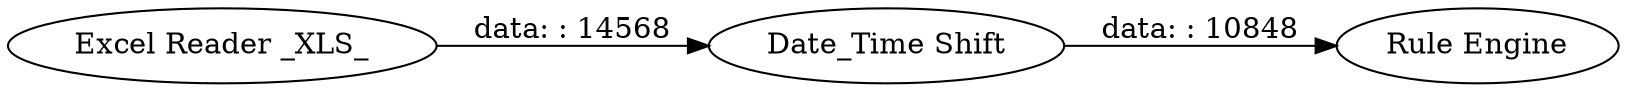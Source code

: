 digraph {
	"2427817840742024968_3" [label="Date_Time Shift"]
	"2427817840742024968_1" [label="Excel Reader _XLS_"]
	"2427817840742024968_4" [label="Rule Engine"]
	"2427817840742024968_1" -> "2427817840742024968_3" [label="data: : 14568"]
	"2427817840742024968_3" -> "2427817840742024968_4" [label="data: : 10848"]
	rankdir=LR
}

